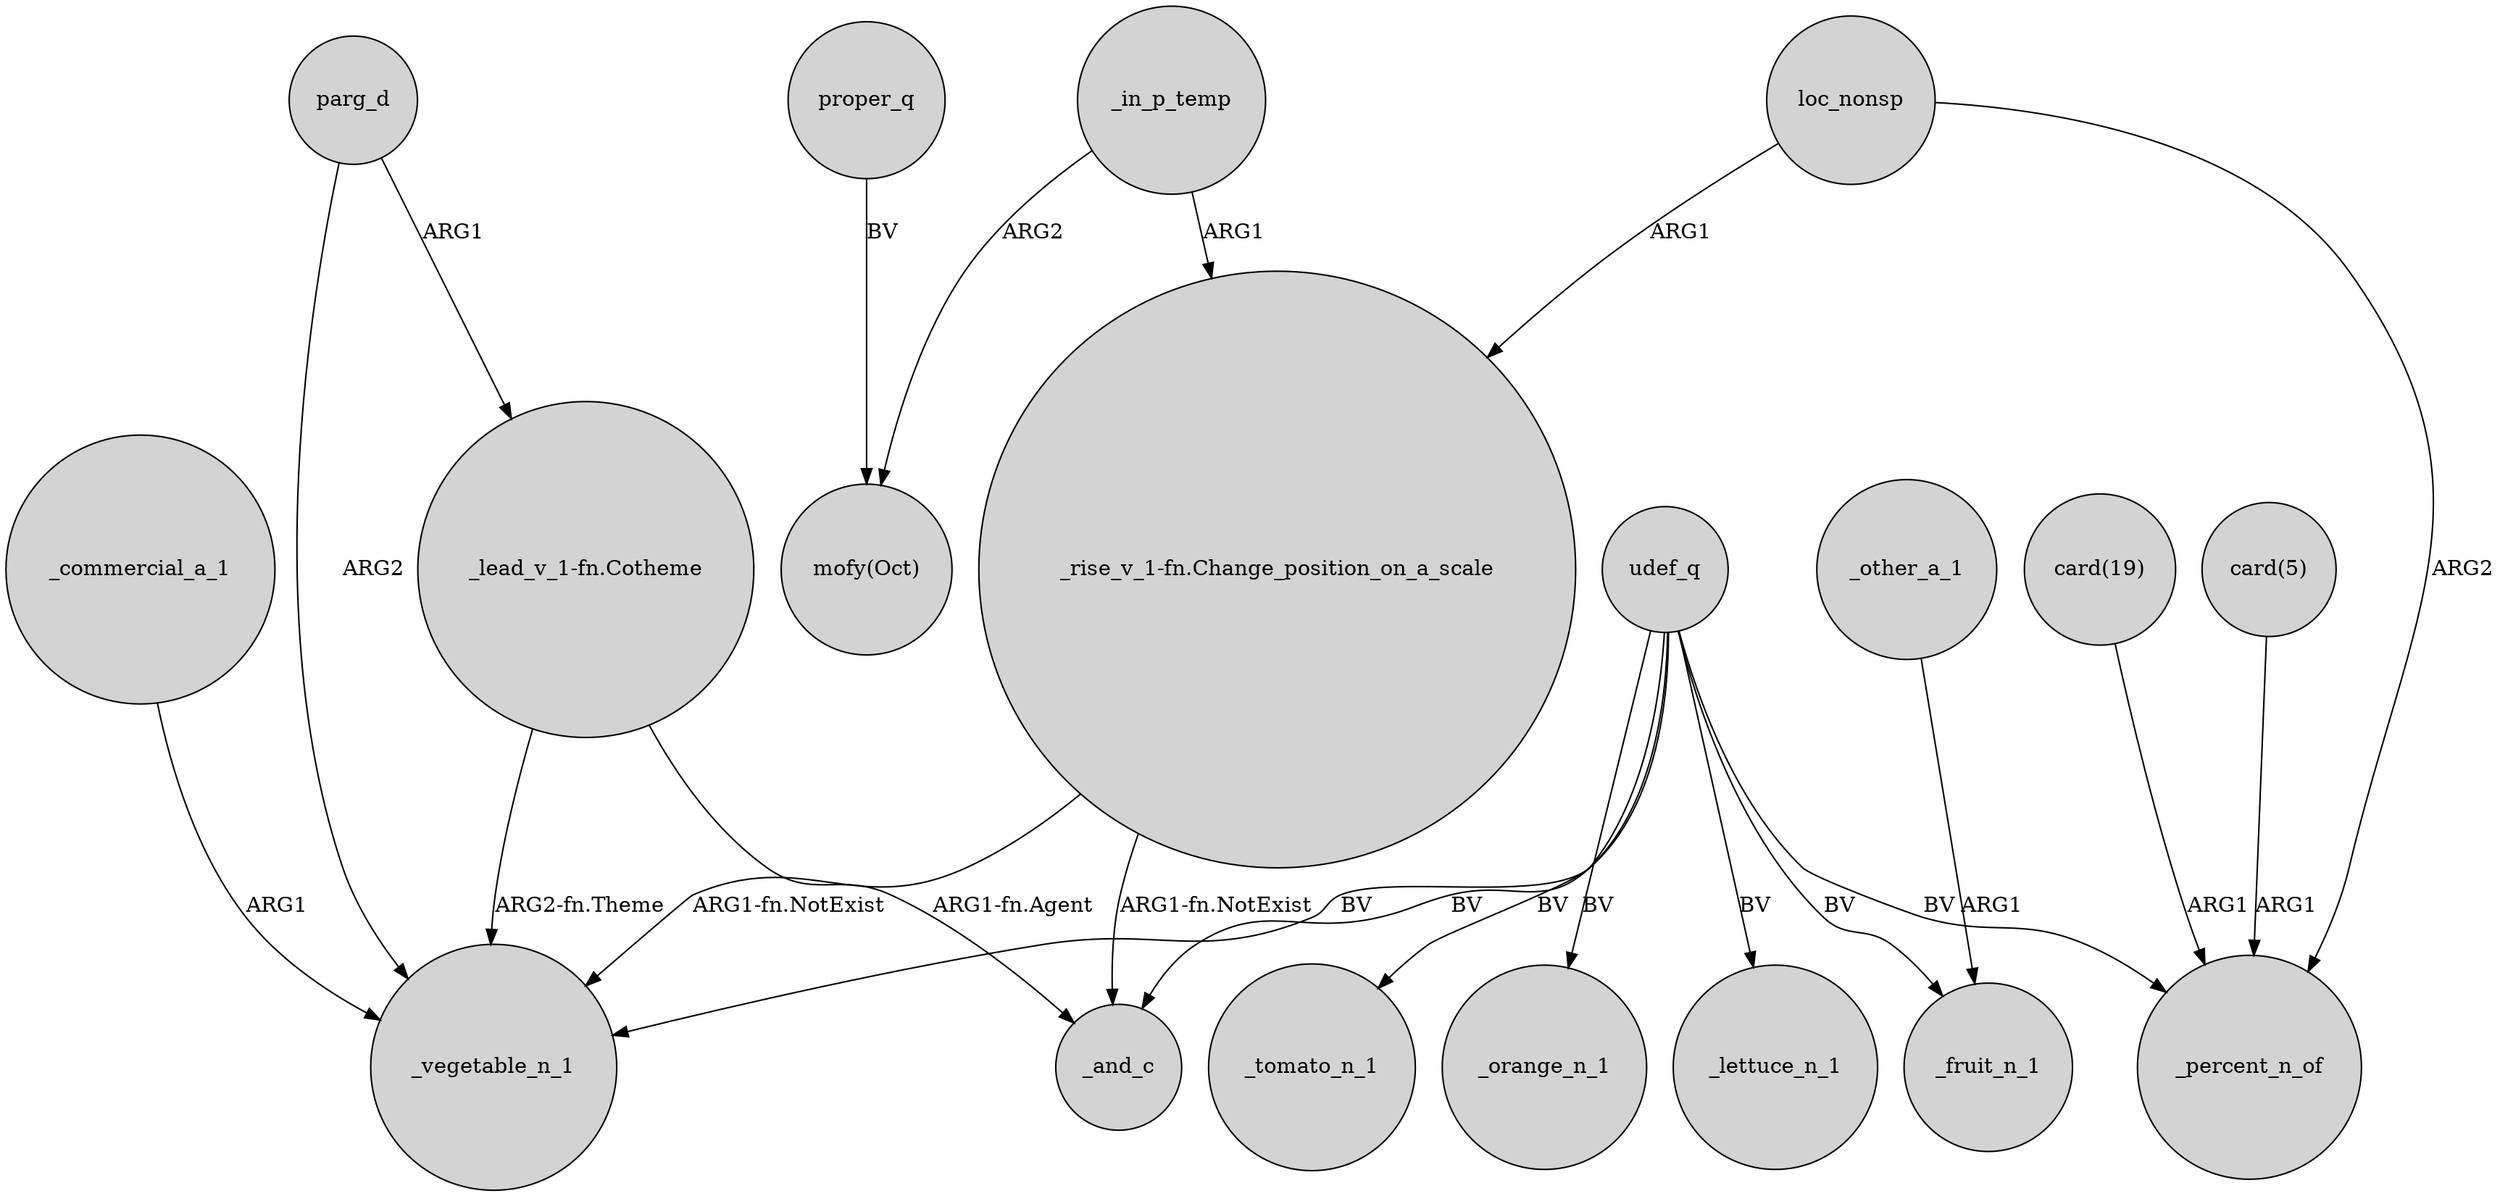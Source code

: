 digraph {
	node [shape=circle style=filled]
	_commercial_a_1 -> _vegetable_n_1 [label=ARG1]
	parg_d -> "_lead_v_1-fn.Cotheme" [label=ARG1]
	"card(19)" -> _percent_n_of [label=ARG1]
	udef_q -> _tomato_n_1 [label=BV]
	udef_q -> _orange_n_1 [label=BV]
	_in_p_temp -> "mofy(Oct)" [label=ARG2]
	proper_q -> "mofy(Oct)" [label=BV]
	"_rise_v_1-fn.Change_position_on_a_scale" -> _and_c [label="ARG1-fn.NotExist"]
	parg_d -> _vegetable_n_1 [label=ARG2]
	udef_q -> _lettuce_n_1 [label=BV]
	"_rise_v_1-fn.Change_position_on_a_scale" -> _vegetable_n_1 [label="ARG1-fn.NotExist"]
	loc_nonsp -> _percent_n_of [label=ARG2]
	loc_nonsp -> "_rise_v_1-fn.Change_position_on_a_scale" [label=ARG1]
	"_lead_v_1-fn.Cotheme" -> _and_c [label="ARG1-fn.Agent"]
	_other_a_1 -> _fruit_n_1 [label=ARG1]
	"card(5)" -> _percent_n_of [label=ARG1]
	udef_q -> _vegetable_n_1 [label=BV]
	udef_q -> _percent_n_of [label=BV]
	udef_q -> _and_c [label=BV]
	_in_p_temp -> "_rise_v_1-fn.Change_position_on_a_scale" [label=ARG1]
	"_lead_v_1-fn.Cotheme" -> _vegetable_n_1 [label="ARG2-fn.Theme"]
	udef_q -> _fruit_n_1 [label=BV]
}
